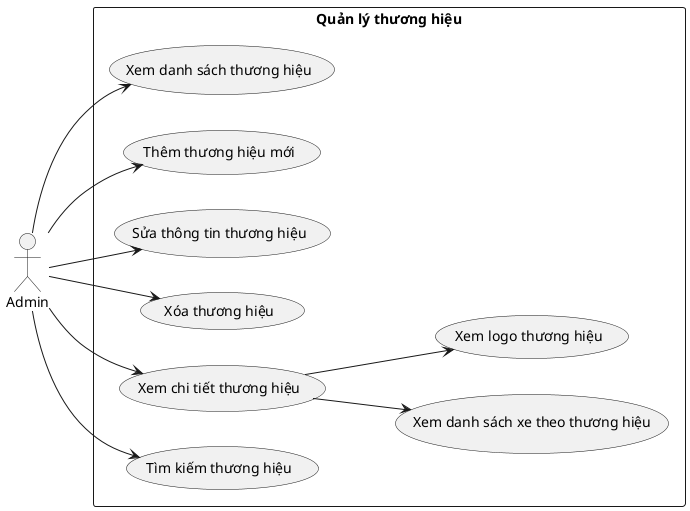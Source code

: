 @startuml
left to right direction

actor "Admin" as Admin

rectangle "Quản lý thương hiệu" {
    usecase "Xem danh sách thương hiệu" as UC_ViewBrandList
    usecase "Thêm thương hiệu mới" as UC_AddBrand
    usecase "Sửa thông tin thương hiệu" as UC_EditBrand
    usecase "Xóa thương hiệu" as UC_DeleteBrand
    usecase "Xem chi tiết thương hiệu" as UC_ViewBrandDetail
    usecase "Tìm kiếm thương hiệu" as UC_SearchBrand
    usecase "Xem danh sách xe theo thương hiệu" as UC_ViewMotorbikesByBrand
    usecase "Xem logo thương hiệu" as UC_ViewBrandLogo
}

Admin --> UC_ViewBrandList
Admin --> UC_AddBrand
Admin --> UC_EditBrand
Admin --> UC_DeleteBrand
Admin --> UC_ViewBrandDetail
Admin --> UC_SearchBrand

UC_ViewBrandDetail --> UC_ViewMotorbikesByBrand
UC_ViewBrandDetail --> UC_ViewBrandLogo

@enduml